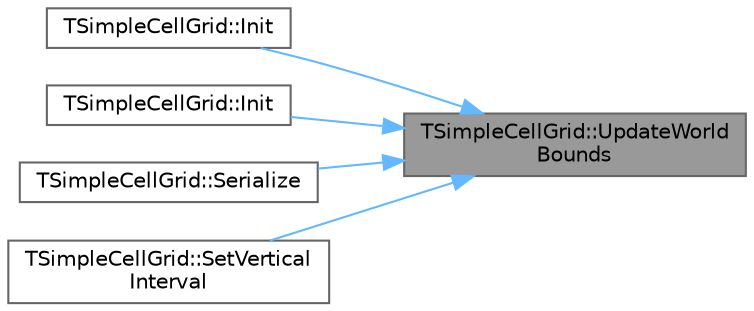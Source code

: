 digraph "TSimpleCellGrid::UpdateWorldBounds"
{
 // INTERACTIVE_SVG=YES
 // LATEX_PDF_SIZE
  bgcolor="transparent";
  edge [fontname=Helvetica,fontsize=10,labelfontname=Helvetica,labelfontsize=10];
  node [fontname=Helvetica,fontsize=10,shape=box,height=0.2,width=0.4];
  rankdir="RL";
  Node1 [id="Node000001",label="TSimpleCellGrid::UpdateWorld\lBounds",height=0.2,width=0.4,color="gray40", fillcolor="grey60", style="filled", fontcolor="black",tooltip=" "];
  Node1 -> Node2 [id="edge1_Node000001_Node000002",dir="back",color="steelblue1",style="solid",tooltip=" "];
  Node2 [id="Node000002",label="TSimpleCellGrid::Init",height=0.2,width=0.4,color="grey40", fillcolor="white", style="filled",URL="$d2/dcb/structTSimpleCellGrid.html#abe652671c782e592d7ef0fc4ba0df58e",tooltip="Initialize the grid from a bounding box."];
  Node1 -> Node3 [id="edge2_Node000001_Node000003",dir="back",color="steelblue1",style="solid",tooltip=" "];
  Node3 [id="Node000003",label="TSimpleCellGrid::Init",height=0.2,width=0.4,color="grey40", fillcolor="white", style="filled",URL="$d2/dcb/structTSimpleCellGrid.html#a4ff22a1e41a8f37b053c236ca7d4f2b2",tooltip="Initialize the grid."];
  Node1 -> Node4 [id="edge3_Node000001_Node000004",dir="back",color="steelblue1",style="solid",tooltip=" "];
  Node4 [id="Node000004",label="TSimpleCellGrid::Serialize",height=0.2,width=0.4,color="grey40", fillcolor="white", style="filled",URL="$d2/dcb/structTSimpleCellGrid.html#a40d730b658f3e3a09d852f256d3f54fc",tooltip=" "];
  Node1 -> Node5 [id="edge4_Node000001_Node000005",dir="back",color="steelblue1",style="solid",tooltip=" "];
  Node5 [id="Node000005",label="TSimpleCellGrid::SetVertical\lInterval",height=0.2,width=0.4,color="grey40", fillcolor="white", style="filled",URL="$d2/dcb/structTSimpleCellGrid.html#ae241fb320f39ac724e2c770ff4da1aa0",tooltip="Change the vertical position of the grid by providing an interval."];
}
